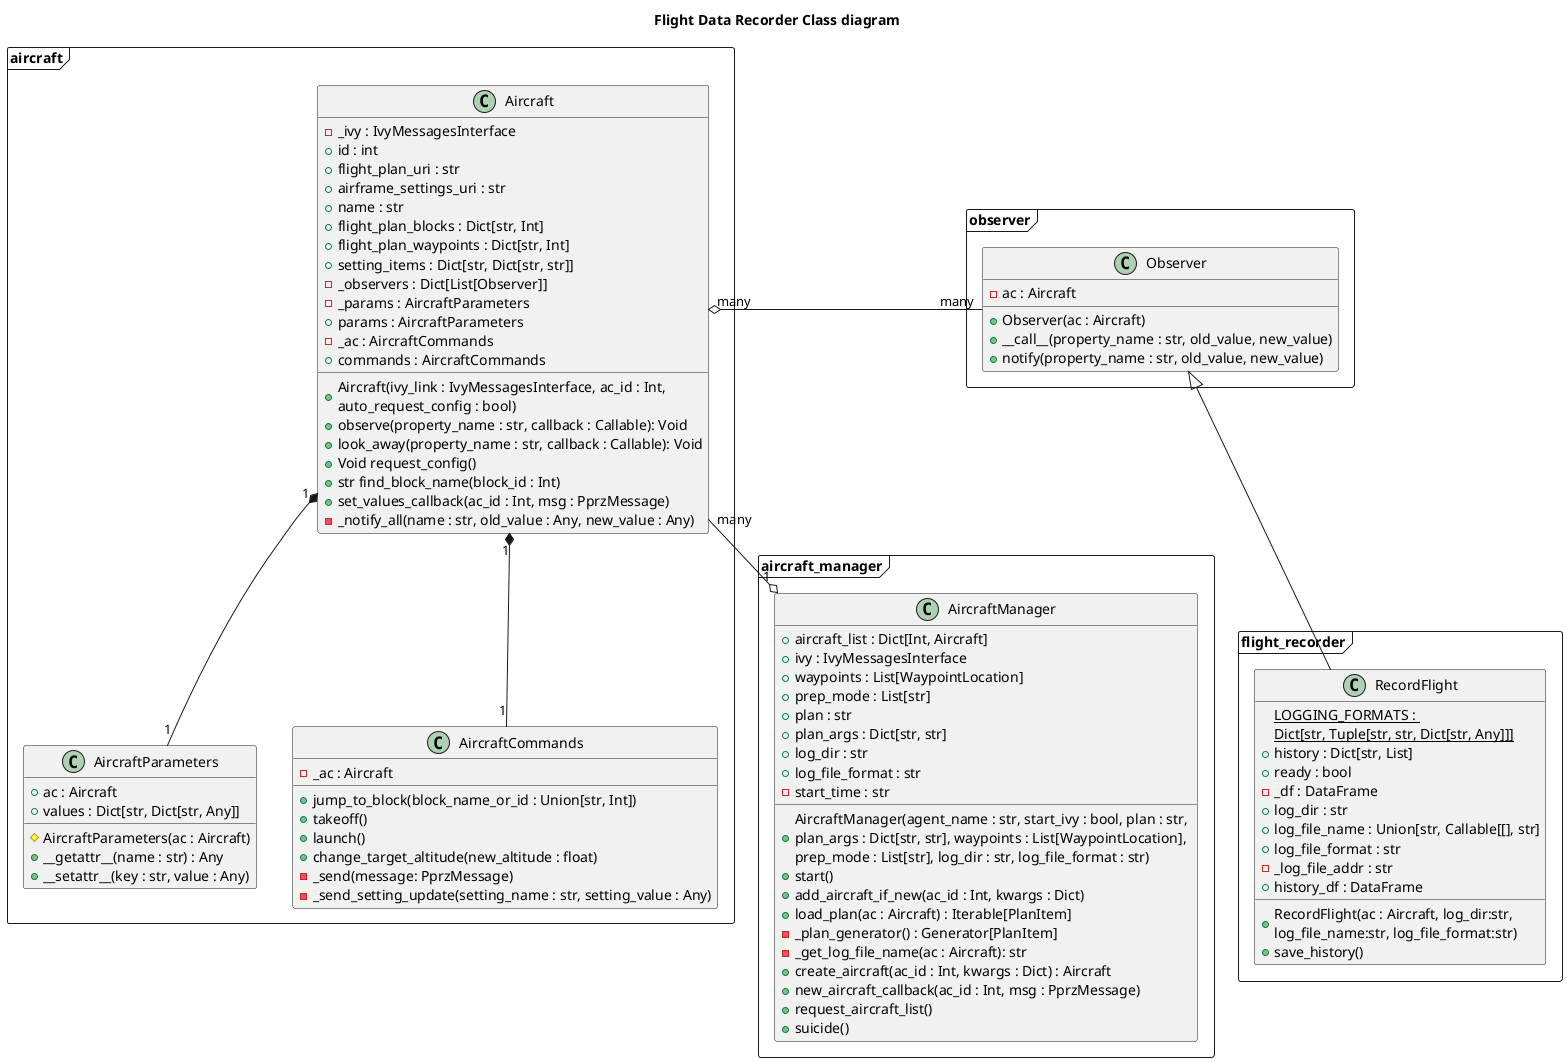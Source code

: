 @startuml
title Flight Data Recorder Class diagram

package aircraft_manager <<Frame>> {
    class AircraftManager {
      +aircraft_list : Dict[Int, Aircraft]
      +ivy : IvyMessagesInterface
      +waypoints : List[WaypointLocation]
      +prep_mode : List[str]
      +plan : str
      +plan_args : Dict[str, str]
      +log_dir : str
      +log_file_format : str
      -start_time : str

      +AircraftManager(agent_name : str, start_ivy : bool, plan : str, \nplan_args : Dict[str, str], waypoints : List[WaypointLocation], \nprep_mode : List[str], log_dir : str, log_file_format : str)
      +start()
      +add_aircraft_if_new(ac_id : Int, kwargs : Dict)
      +load_plan(ac : Aircraft) : Iterable[PlanItem]
      -_plan_generator() : Generator[PlanItem]
      -_get_log_file_name(ac : Aircraft): str
      +create_aircraft(ac_id : Int, kwargs : Dict) : Aircraft
      +new_aircraft_callback(ac_id : Int, msg : PprzMessage)
      +request_aircraft_list()
      +suicide()
    }
}
package aircraft <<Frame>> {
    class Aircraft {
        -_ivy : IvyMessagesInterface
        +id : int
        +flight_plan_uri : str
        +airframe_settings_uri : str
        +name : str
        +flight_plan_blocks : Dict[str, Int]
        +flight_plan_waypoints : Dict[str, Int]
        +setting_items : Dict[str, Dict[str, str]]
        -_observers : Dict[List[Observer]]
        -_params : AircraftParameters
        +params : AircraftParameters
        -_ac : AircraftCommands
        +commands : AircraftCommands

        +Aircraft(ivy_link : IvyMessagesInterface, ac_id : Int, \nauto_request_config : bool)
        +observe(property_name : str, callback : Callable): Void
        +look_away(property_name : str, callback : Callable): Void
        +Void request_config()
        +str find_block_name(block_id : Int)
        +set_values_callback(ac_id : Int, msg : PprzMessage)
        -_notify_all(name : str, old_value : Any, new_value : Any)
    }

    class AircraftParameters {
        +ac : Aircraft
        +values : Dict[str, Dict[str, Any]]

        # AircraftParameters(ac : Aircraft)
        +__getattr__(name : str) : Any
        +__setattr__(key : str, value : Any)
    }

    class AircraftCommands {
        -_ac : Aircraft

        +jump_to_block(block_name_or_id : Union[str, Int])
        +takeoff()
        +launch()
        +change_target_altitude(new_altitude : float)
        -_send(message: PprzMessage)
        -_send_setting_update(setting_name : str, setting_value : Any)
    }

    Aircraft "1" *-- "1" AircraftCommands
    Aircraft "1" *-- "1" AircraftParameters
}

package observer <<Frame>> {
    class Observer {
        -ac : Aircraft

        +Observer(ac : Aircraft)
        +__call__(property_name : str, old_value, new_value)
        +notify(property_name : str, old_value, new_value)
    }

}

package flight_recorder <<Frame>> {
    class RecordFlight {
        {static} LOGGING_FORMATS : \nDict[str, Tuple[str, str, Dict[str, Any]]]
        +history : Dict[str, List]
        +ready : bool
        -_df : DataFrame
        +log_dir : str
        +log_file_name : Union[str, Callable[[], str]
        +log_file_format : str
        -_log_file_addr : str
        + history_df : DataFrame

        +RecordFlight(ac : Aircraft, log_dir:str, \nlog_file_name:str, log_file_format:str)
        +save_history()
    }
    Observer <|-- RecordFlight
}


AircraftManager "1" o-up- "many" Aircraft
Aircraft "many" o-right- "many" Observer

@enduml